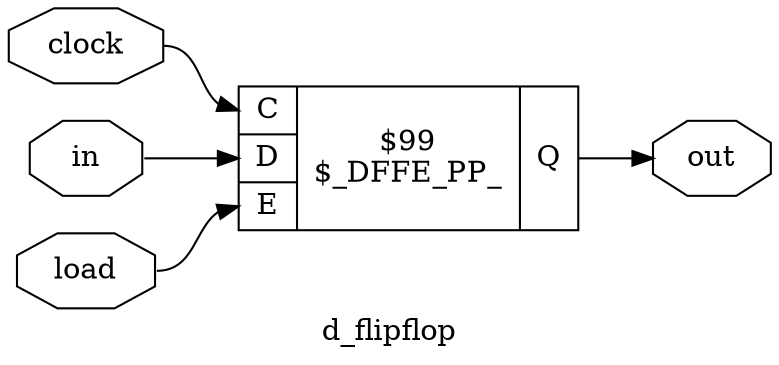 digraph "d_flipflop" {
label="d_flipflop";
rankdir="LR";
remincross=true;
n1 [ shape=octagon, label="clock", color="black", fontcolor="black"];
n2 [ shape=octagon, label="in", color="black", fontcolor="black"];
n3 [ shape=octagon, label="load", color="black", fontcolor="black"];
n4 [ shape=octagon, label="out", color="black", fontcolor="black"];
c9 [ shape=record, label="{{<p5> C|<p6> D|<p7> E}|$99\n$_DFFE_PP_|{<p8> Q}}",  ];
n1:e -> c9:p5:w [color="black", fontcolor="black", label=""];
n2:e -> c9:p6:w [color="black", fontcolor="black", label=""];
n3:e -> c9:p7:w [color="black", fontcolor="black", label=""];
c9:p8:e -> n4:w [color="black", fontcolor="black", label=""];
}
